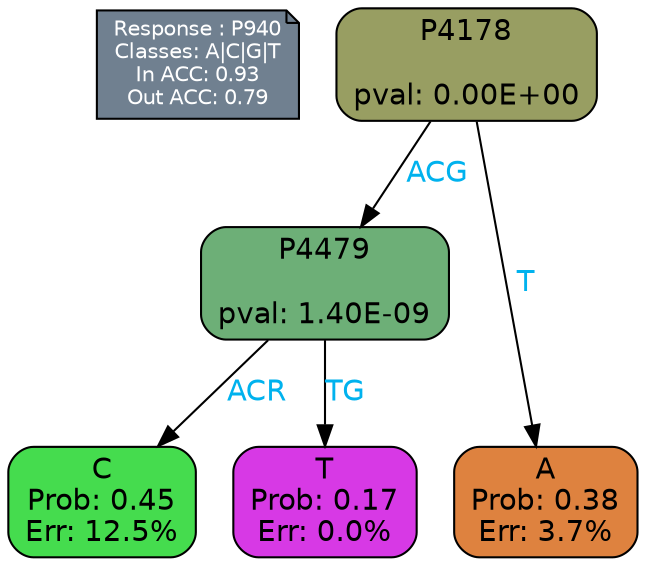digraph Tree {
node [shape=box, style="filled, rounded", color="black", fontname=helvetica] ;
graph [ranksep=equally, splines=polylines, bgcolor=transparent, dpi=600] ;
edge [fontname=helvetica] ;
LEGEND [label="Response : P940
Classes: A|C|G|T
In ACC: 0.93
Out ACC: 0.79
",shape=note,align=left,style=filled,fillcolor="slategray",fontcolor="white",fontsize=10];1 [label="P4178

pval: 0.00E+00", fillcolor="#989e62"] ;
2 [label="P4479

pval: 1.40E-09", fillcolor="#6daf77"] ;
3 [label="C
Prob: 0.45
Err: 12.5%", fillcolor="#45dc4e"] ;
4 [label="T
Prob: 0.17
Err: 0.0%", fillcolor="#d739e5"] ;
5 [label="A
Prob: 0.38
Err: 3.7%", fillcolor="#de823f"] ;
1 -> 2 [label="ACG",fontcolor=deepskyblue2] ;
1 -> 5 [label="T",fontcolor=deepskyblue2] ;
2 -> 3 [label="ACR",fontcolor=deepskyblue2] ;
2 -> 4 [label="TG",fontcolor=deepskyblue2] ;
{rank = same; 3;4;5;}{rank = same; LEGEND;1;}}